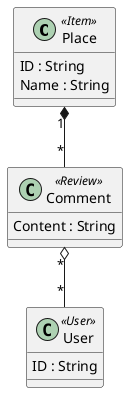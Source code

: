 ﻿


@startuml


	class Place <<Item>> {
					ID : String
					Name : String
			}

	
			Place "1" *-- "*" Comment
	
	class User <<User>> {
					ID : String
			}





	class Comment <<Review>> {
					Content : String
			}
	
	Comment "*" o-- "*" User

	

@enduml